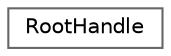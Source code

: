 digraph "Graphical Class Hierarchy"
{
 // LATEX_PDF_SIZE
  bgcolor="transparent";
  edge [fontname=Helvetica,fontsize=10,labelfontname=Helvetica,labelfontsize=10];
  node [fontname=Helvetica,fontsize=10,shape=box,height=0.2,width=0.4];
  rankdir="LR";
  Node0 [id="Node000000",label="RootHandle",height=0.2,width=0.4,color="grey40", fillcolor="white", style="filled",URL="$classRootHandle.html",tooltip="RAII handle for managing GC roots."];
}
